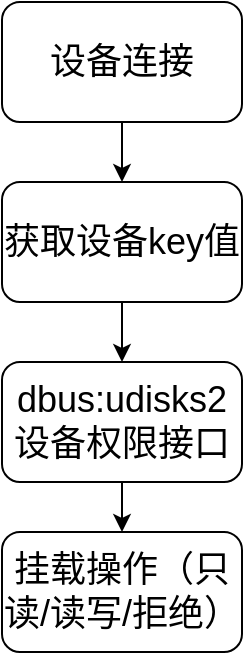 <mxfile version="14.9.6" type="github">
  <diagram id="eEimsXPc-l9rWnqa-BEe" name="Page-1">
    <mxGraphModel dx="1382" dy="728" grid="0" gridSize="10" guides="1" tooltips="1" connect="1" arrows="1" fold="1" page="1" pageScale="1" pageWidth="827" pageHeight="1169" math="0" shadow="0">
      <root>
        <mxCell id="0" />
        <mxCell id="1" parent="0" />
        <mxCell id="69OTsuSW8JY_TJRHmGo8-3" value="" style="edgeStyle=orthogonalEdgeStyle;curved=0;rounded=1;sketch=0;orthogonalLoop=1;jettySize=auto;html=1;" edge="1" parent="1" source="69OTsuSW8JY_TJRHmGo8-1" target="69OTsuSW8JY_TJRHmGo8-2">
          <mxGeometry relative="1" as="geometry" />
        </mxCell>
        <mxCell id="69OTsuSW8JY_TJRHmGo8-1" value="&lt;font style=&quot;font-size: 18px&quot;&gt;设备连接&lt;/font&gt;" style="rounded=1;whiteSpace=wrap;html=1;sketch=0;" vertex="1" parent="1">
          <mxGeometry x="210" y="260" width="120" height="60" as="geometry" />
        </mxCell>
        <mxCell id="69OTsuSW8JY_TJRHmGo8-5" value="" style="edgeStyle=orthogonalEdgeStyle;curved=0;rounded=1;sketch=0;orthogonalLoop=1;jettySize=auto;html=1;" edge="1" parent="1" source="69OTsuSW8JY_TJRHmGo8-2" target="69OTsuSW8JY_TJRHmGo8-4">
          <mxGeometry relative="1" as="geometry" />
        </mxCell>
        <mxCell id="69OTsuSW8JY_TJRHmGo8-2" value="&lt;span style=&quot;font-size: 18px&quot;&gt;获取设备key值&lt;/span&gt;" style="rounded=1;whiteSpace=wrap;html=1;sketch=0;" vertex="1" parent="1">
          <mxGeometry x="210" y="350" width="120" height="60" as="geometry" />
        </mxCell>
        <mxCell id="69OTsuSW8JY_TJRHmGo8-7" value="" style="edgeStyle=orthogonalEdgeStyle;curved=0;rounded=1;sketch=0;orthogonalLoop=1;jettySize=auto;html=1;" edge="1" parent="1" source="69OTsuSW8JY_TJRHmGo8-4" target="69OTsuSW8JY_TJRHmGo8-6">
          <mxGeometry relative="1" as="geometry" />
        </mxCell>
        <mxCell id="69OTsuSW8JY_TJRHmGo8-4" value="&lt;font style=&quot;font-size: 18px&quot;&gt;dbus:udisks2设备权限接口&lt;/font&gt;" style="rounded=1;whiteSpace=wrap;html=1;sketch=0;" vertex="1" parent="1">
          <mxGeometry x="210" y="440" width="120" height="60" as="geometry" />
        </mxCell>
        <mxCell id="69OTsuSW8JY_TJRHmGo8-6" value="&lt;font style=&quot;font-size: 18px&quot;&gt;挂载操作（只读/读写/拒绝）&lt;/font&gt;" style="rounded=1;whiteSpace=wrap;html=1;sketch=0;" vertex="1" parent="1">
          <mxGeometry x="210" y="525" width="120" height="60" as="geometry" />
        </mxCell>
      </root>
    </mxGraphModel>
  </diagram>
</mxfile>
